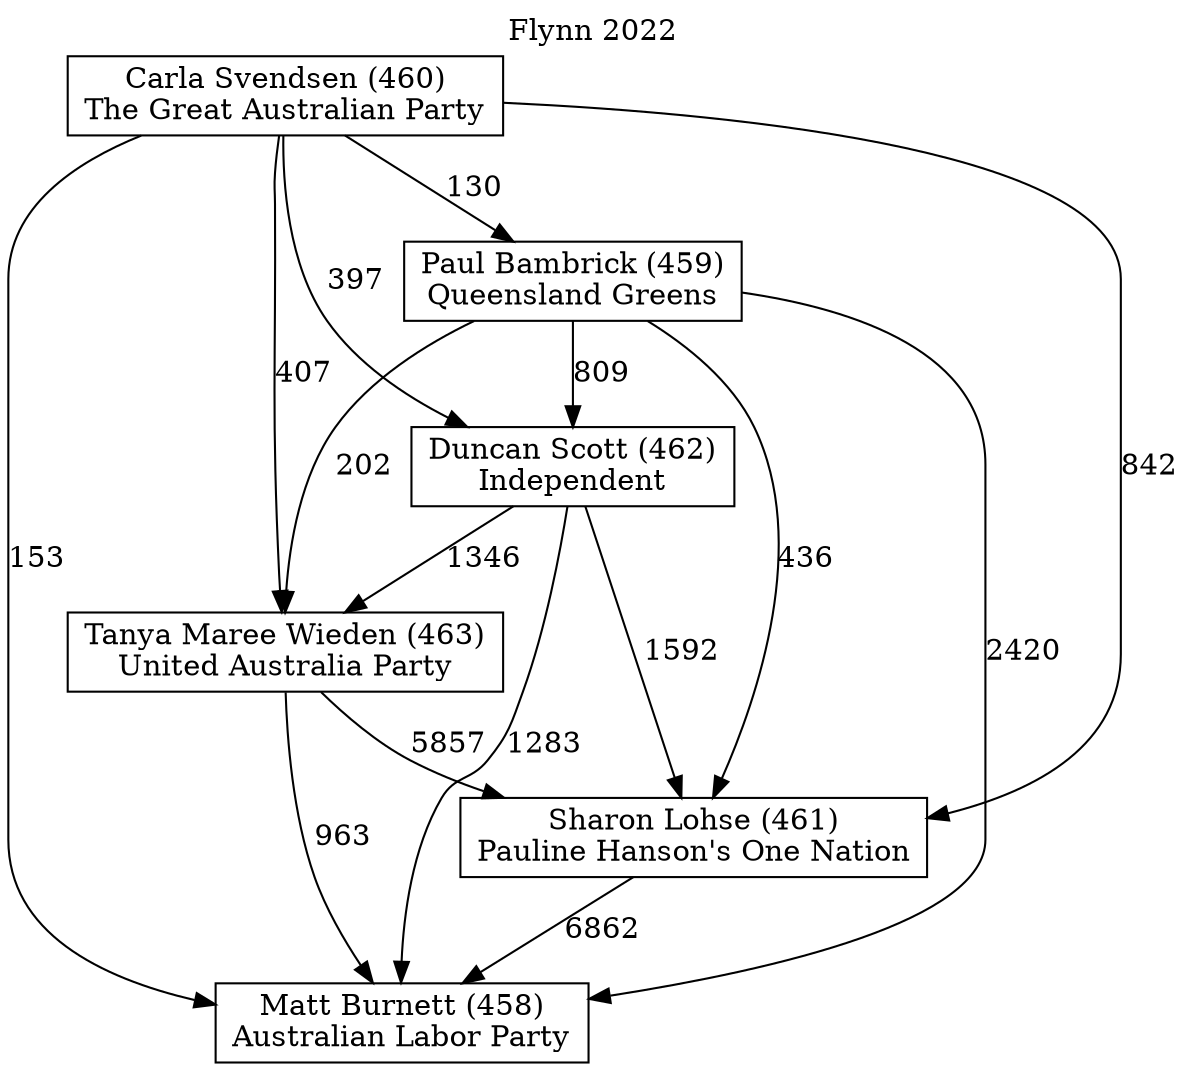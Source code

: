 // House preference flow
digraph "Matt Burnett (458)_Flynn_2022" {
	graph [label="Flynn 2022" labelloc=t mclimit=10]
	node [shape=box]
	"Matt Burnett (458)" [label="Matt Burnett (458)
Australian Labor Party"]
	"Sharon Lohse (461)" [label="Sharon Lohse (461)
Pauline Hanson's One Nation"]
	"Tanya Maree Wieden (463)" [label="Tanya Maree Wieden (463)
United Australia Party"]
	"Duncan Scott (462)" [label="Duncan Scott (462)
Independent"]
	"Paul Bambrick (459)" [label="Paul Bambrick (459)
Queensland Greens"]
	"Carla Svendsen (460)" [label="Carla Svendsen (460)
The Great Australian Party"]
	"Sharon Lohse (461)" -> "Matt Burnett (458)" [label=6862]
	"Tanya Maree Wieden (463)" -> "Sharon Lohse (461)" [label=5857]
	"Duncan Scott (462)" -> "Tanya Maree Wieden (463)" [label=1346]
	"Paul Bambrick (459)" -> "Duncan Scott (462)" [label=809]
	"Carla Svendsen (460)" -> "Paul Bambrick (459)" [label=130]
	"Tanya Maree Wieden (463)" -> "Matt Burnett (458)" [label=963]
	"Duncan Scott (462)" -> "Matt Burnett (458)" [label=1283]
	"Paul Bambrick (459)" -> "Matt Burnett (458)" [label=2420]
	"Carla Svendsen (460)" -> "Matt Burnett (458)" [label=153]
	"Carla Svendsen (460)" -> "Duncan Scott (462)" [label=397]
	"Paul Bambrick (459)" -> "Tanya Maree Wieden (463)" [label=202]
	"Carla Svendsen (460)" -> "Tanya Maree Wieden (463)" [label=407]
	"Duncan Scott (462)" -> "Sharon Lohse (461)" [label=1592]
	"Paul Bambrick (459)" -> "Sharon Lohse (461)" [label=436]
	"Carla Svendsen (460)" -> "Sharon Lohse (461)" [label=842]
}
